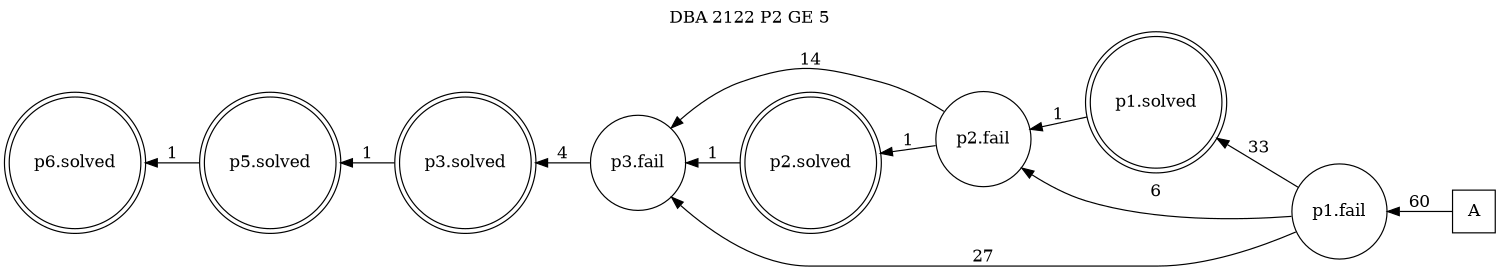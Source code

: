 digraph DBA_2122_P2_GE_5_GOOD {
labelloc="tl"
label= " DBA 2122 P2 GE 5 "
rankdir="RL";
graph [ size=" 10 , 10 !"]

"A" [shape="square" label="A"]
"p1.fail" [shape="circle" label="p1.fail"]
"p1.solved" [shape="doublecircle" label="p1.solved"]
"p2.fail" [shape="circle" label="p2.fail"]
"p3.fail" [shape="circle" label="p3.fail"]
"p2.solved" [shape="doublecircle" label="p2.solved"]
"p3.solved" [shape="doublecircle" label="p3.solved"]
"p5.solved" [shape="doublecircle" label="p5.solved"]
"p6.solved" [shape="doublecircle" label="p6.solved"]
"A" -> "p1.fail" [ label=60]
"p1.fail" -> "p1.solved" [ label=33]
"p1.fail" -> "p2.fail" [ label=6]
"p1.fail" -> "p3.fail" [ label=27]
"p1.solved" -> "p2.fail" [ label=1]
"p2.fail" -> "p3.fail" [ label=14]
"p2.fail" -> "p2.solved" [ label=1]
"p3.fail" -> "p3.solved" [ label=4]
"p2.solved" -> "p3.fail" [ label=1]
"p3.solved" -> "p5.solved" [ label=1]
"p5.solved" -> "p6.solved" [ label=1]
}
